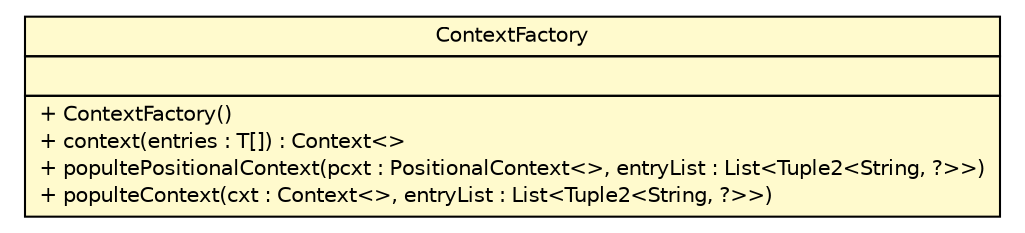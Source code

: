 #!/usr/local/bin/dot
#
# Class diagram 
# Generated by UMLGraph version R5_6 (http://www.umlgraph.org/)
#

digraph G {
	edge [fontname="Helvetica",fontsize=10,labelfontname="Helvetica",labelfontsize=10];
	node [fontname="Helvetica",fontsize=10,shape=plaintext];
	nodesep=0.25;
	ranksep=0.5;
	// sorcer.service.ContextFactory
	c101638 [label=<<table title="sorcer.service.ContextFactory" border="0" cellborder="1" cellspacing="0" cellpadding="2" port="p" bgcolor="lemonChiffon" href="./ContextFactory.html">
		<tr><td><table border="0" cellspacing="0" cellpadding="1">
<tr><td align="center" balign="center"> ContextFactory </td></tr>
		</table></td></tr>
		<tr><td><table border="0" cellspacing="0" cellpadding="1">
<tr><td align="left" balign="left">  </td></tr>
		</table></td></tr>
		<tr><td><table border="0" cellspacing="0" cellpadding="1">
<tr><td align="left" balign="left"> + ContextFactory() </td></tr>
<tr><td align="left" balign="left"> + context(entries : T[]) : Context&lt;&gt; </td></tr>
<tr><td align="left" balign="left"> + popultePositionalContext(pcxt : PositionalContext&lt;&gt;, entryList : List&lt;Tuple2&lt;String, ?&gt;&gt;) </td></tr>
<tr><td align="left" balign="left"> + populteContext(cxt : Context&lt;&gt;, entryList : List&lt;Tuple2&lt;String, ?&gt;&gt;) </td></tr>
		</table></td></tr>
		</table>>, URL="./ContextFactory.html", fontname="Helvetica", fontcolor="black", fontsize=10.0];
}

